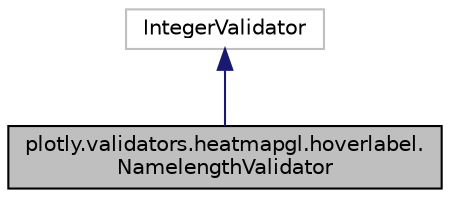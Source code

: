 digraph "plotly.validators.heatmapgl.hoverlabel.NamelengthValidator"
{
 // LATEX_PDF_SIZE
  edge [fontname="Helvetica",fontsize="10",labelfontname="Helvetica",labelfontsize="10"];
  node [fontname="Helvetica",fontsize="10",shape=record];
  Node1 [label="plotly.validators.heatmapgl.hoverlabel.\lNamelengthValidator",height=0.2,width=0.4,color="black", fillcolor="grey75", style="filled", fontcolor="black",tooltip=" "];
  Node2 -> Node1 [dir="back",color="midnightblue",fontsize="10",style="solid",fontname="Helvetica"];
  Node2 [label="IntegerValidator",height=0.2,width=0.4,color="grey75", fillcolor="white", style="filled",tooltip=" "];
}
